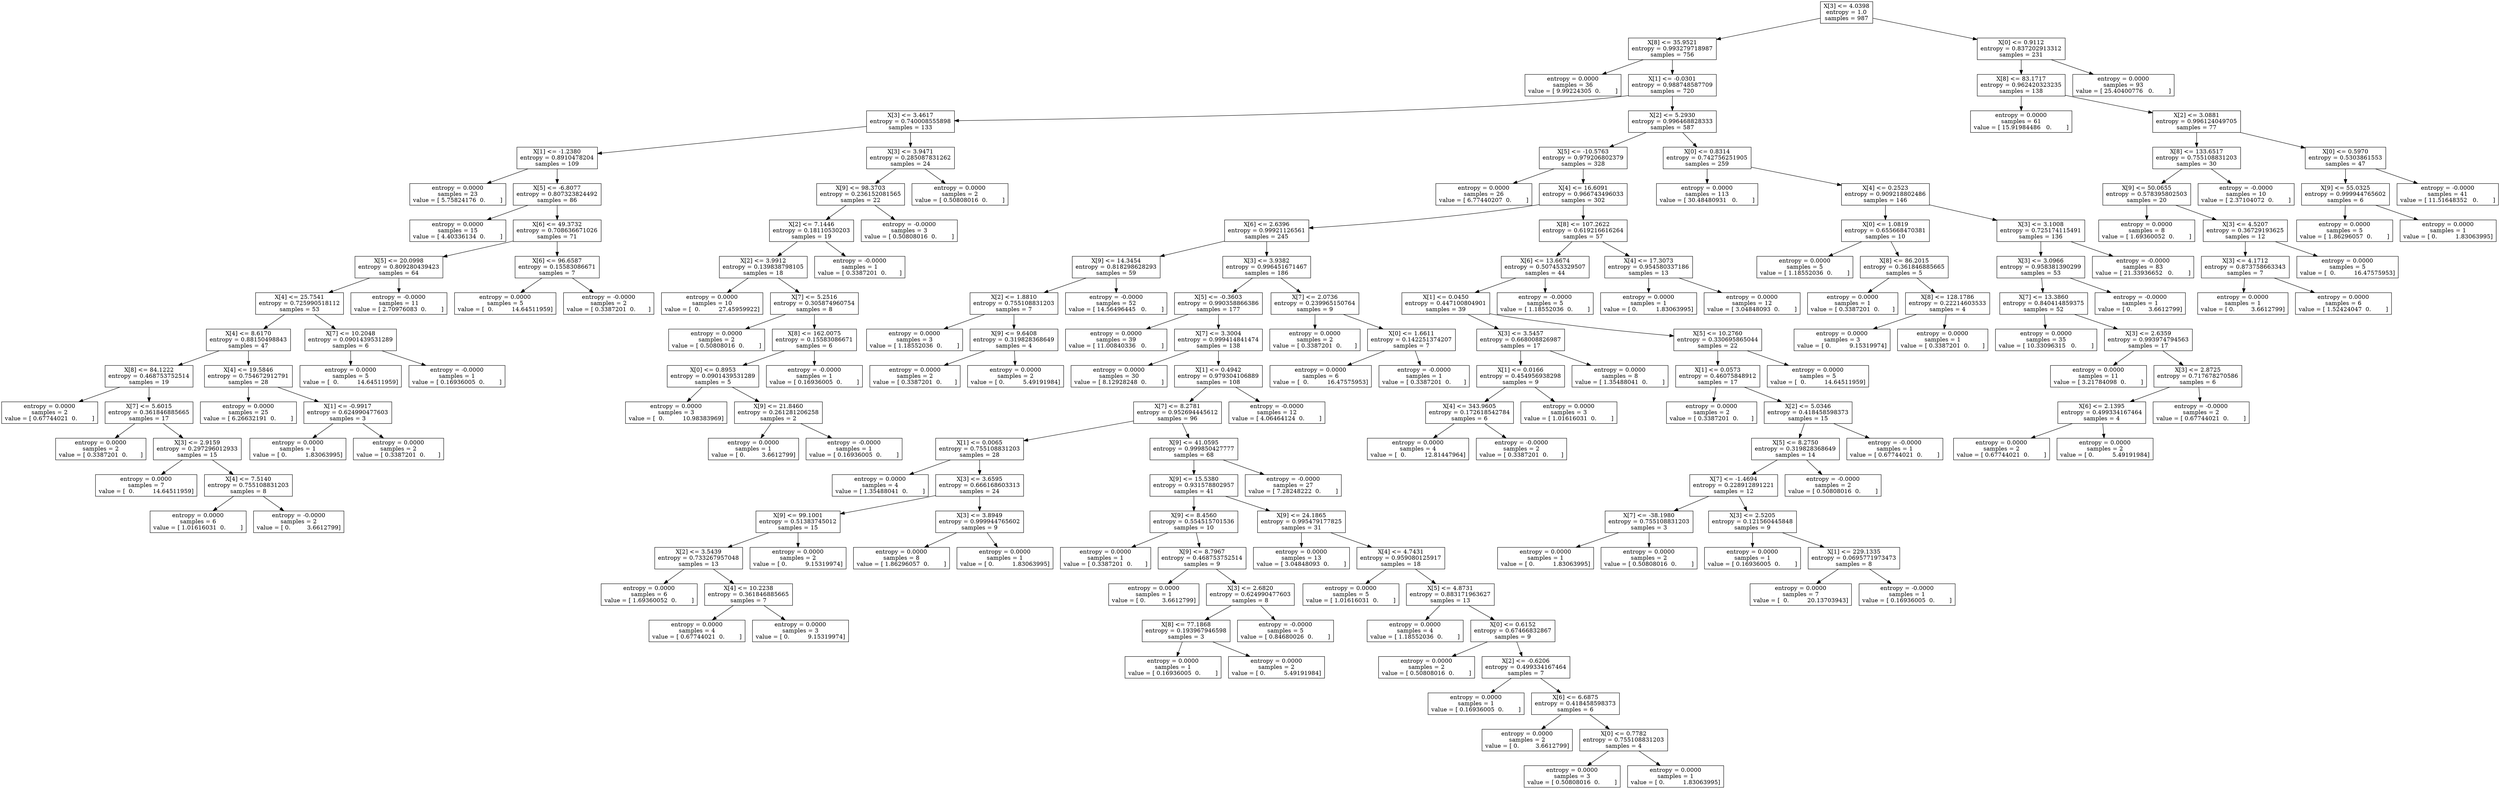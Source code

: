 digraph Tree {
0 [label="X[3] <= 4.0398\nentropy = 1.0\nsamples = 987", shape="box"] ;
1 [label="X[8] <= 35.9521\nentropy = 0.993279718987\nsamples = 756", shape="box"] ;
0 -> 1 ;
2 [label="entropy = 0.0000\nsamples = 36\nvalue = [ 9.99224305  0.        ]", shape="box"] ;
1 -> 2 ;
3 [label="X[1] <= -0.0301\nentropy = 0.988748587709\nsamples = 720", shape="box"] ;
1 -> 3 ;
4 [label="X[3] <= 3.4617\nentropy = 0.740008555898\nsamples = 133", shape="box"] ;
3 -> 4 ;
5 [label="X[1] <= -1.2380\nentropy = 0.8910478204\nsamples = 109", shape="box"] ;
4 -> 5 ;
6 [label="entropy = 0.0000\nsamples = 23\nvalue = [ 5.75824176  0.        ]", shape="box"] ;
5 -> 6 ;
7 [label="X[5] <= -6.8077\nentropy = 0.807323824492\nsamples = 86", shape="box"] ;
5 -> 7 ;
8 [label="entropy = 0.0000\nsamples = 15\nvalue = [ 4.40336134  0.        ]", shape="box"] ;
7 -> 8 ;
9 [label="X[6] <= 49.3732\nentropy = 0.708636671026\nsamples = 71", shape="box"] ;
7 -> 9 ;
10 [label="X[5] <= 20.0998\nentropy = 0.809280439423\nsamples = 64", shape="box"] ;
9 -> 10 ;
11 [label="X[4] <= 25.7541\nentropy = 0.725990518112\nsamples = 53", shape="box"] ;
10 -> 11 ;
12 [label="X[4] <= 8.6170\nentropy = 0.88150498843\nsamples = 47", shape="box"] ;
11 -> 12 ;
13 [label="X[8] <= 84.1222\nentropy = 0.468753752514\nsamples = 19", shape="box"] ;
12 -> 13 ;
14 [label="entropy = 0.0000\nsamples = 2\nvalue = [ 0.67744021  0.        ]", shape="box"] ;
13 -> 14 ;
15 [label="X[7] <= 5.6015\nentropy = 0.361846885665\nsamples = 17", shape="box"] ;
13 -> 15 ;
16 [label="entropy = 0.0000\nsamples = 2\nvalue = [ 0.3387201  0.       ]", shape="box"] ;
15 -> 16 ;
17 [label="X[3] <= 2.9159\nentropy = 0.297296012933\nsamples = 15", shape="box"] ;
15 -> 17 ;
18 [label="entropy = 0.0000\nsamples = 7\nvalue = [  0.          14.64511959]", shape="box"] ;
17 -> 18 ;
19 [label="X[4] <= 7.5140\nentropy = 0.755108831203\nsamples = 8", shape="box"] ;
17 -> 19 ;
20 [label="entropy = 0.0000\nsamples = 6\nvalue = [ 1.01616031  0.        ]", shape="box"] ;
19 -> 20 ;
21 [label="entropy = -0.0000\nsamples = 2\nvalue = [ 0.         3.6612799]", shape="box"] ;
19 -> 21 ;
22 [label="X[4] <= 19.5846\nentropy = 0.754672912791\nsamples = 28", shape="box"] ;
12 -> 22 ;
23 [label="entropy = 0.0000\nsamples = 25\nvalue = [ 6.26632191  0.        ]", shape="box"] ;
22 -> 23 ;
24 [label="X[1] <= -0.9917\nentropy = 0.624990477603\nsamples = 3", shape="box"] ;
22 -> 24 ;
25 [label="entropy = 0.0000\nsamples = 1\nvalue = [ 0.          1.83063995]", shape="box"] ;
24 -> 25 ;
26 [label="entropy = 0.0000\nsamples = 2\nvalue = [ 0.3387201  0.       ]", shape="box"] ;
24 -> 26 ;
27 [label="X[7] <= 10.2048\nentropy = 0.0901439531289\nsamples = 6", shape="box"] ;
11 -> 27 ;
28 [label="entropy = 0.0000\nsamples = 5\nvalue = [  0.          14.64511959]", shape="box"] ;
27 -> 28 ;
29 [label="entropy = -0.0000\nsamples = 1\nvalue = [ 0.16936005  0.        ]", shape="box"] ;
27 -> 29 ;
30 [label="entropy = -0.0000\nsamples = 11\nvalue = [ 2.70976083  0.        ]", shape="box"] ;
10 -> 30 ;
31 [label="X[6] <= 96.6587\nentropy = 0.15583086671\nsamples = 7", shape="box"] ;
9 -> 31 ;
32 [label="entropy = 0.0000\nsamples = 5\nvalue = [  0.          14.64511959]", shape="box"] ;
31 -> 32 ;
33 [label="entropy = -0.0000\nsamples = 2\nvalue = [ 0.3387201  0.       ]", shape="box"] ;
31 -> 33 ;
34 [label="X[3] <= 3.9471\nentropy = 0.285087831262\nsamples = 24", shape="box"] ;
4 -> 34 ;
35 [label="X[9] <= 98.3703\nentropy = 0.236152081565\nsamples = 22", shape="box"] ;
34 -> 35 ;
36 [label="X[2] <= 7.1446\nentropy = 0.18110530203\nsamples = 19", shape="box"] ;
35 -> 36 ;
37 [label="X[2] <= 3.9912\nentropy = 0.139838798105\nsamples = 18", shape="box"] ;
36 -> 37 ;
38 [label="entropy = 0.0000\nsamples = 10\nvalue = [  0.          27.45959922]", shape="box"] ;
37 -> 38 ;
39 [label="X[7] <= 5.2516\nentropy = 0.305874960754\nsamples = 8", shape="box"] ;
37 -> 39 ;
40 [label="entropy = 0.0000\nsamples = 2\nvalue = [ 0.50808016  0.        ]", shape="box"] ;
39 -> 40 ;
41 [label="X[8] <= 162.0075\nentropy = 0.15583086671\nsamples = 6", shape="box"] ;
39 -> 41 ;
42 [label="X[0] <= 0.8953\nentropy = 0.0901439531289\nsamples = 5", shape="box"] ;
41 -> 42 ;
43 [label="entropy = 0.0000\nsamples = 3\nvalue = [  0.          10.98383969]", shape="box"] ;
42 -> 43 ;
44 [label="X[9] <= 21.8460\nentropy = 0.261281206258\nsamples = 2", shape="box"] ;
42 -> 44 ;
45 [label="entropy = 0.0000\nsamples = 1\nvalue = [ 0.         3.6612799]", shape="box"] ;
44 -> 45 ;
46 [label="entropy = -0.0000\nsamples = 1\nvalue = [ 0.16936005  0.        ]", shape="box"] ;
44 -> 46 ;
47 [label="entropy = -0.0000\nsamples = 1\nvalue = [ 0.16936005  0.        ]", shape="box"] ;
41 -> 47 ;
48 [label="entropy = -0.0000\nsamples = 1\nvalue = [ 0.3387201  0.       ]", shape="box"] ;
36 -> 48 ;
49 [label="entropy = -0.0000\nsamples = 3\nvalue = [ 0.50808016  0.        ]", shape="box"] ;
35 -> 49 ;
50 [label="entropy = 0.0000\nsamples = 2\nvalue = [ 0.50808016  0.        ]", shape="box"] ;
34 -> 50 ;
51 [label="X[2] <= 5.2930\nentropy = 0.996468828333\nsamples = 587", shape="box"] ;
3 -> 51 ;
52 [label="X[5] <= -10.5763\nentropy = 0.979206802379\nsamples = 328", shape="box"] ;
51 -> 52 ;
53 [label="entropy = 0.0000\nsamples = 26\nvalue = [ 6.77440207  0.        ]", shape="box"] ;
52 -> 53 ;
54 [label="X[4] <= 16.6091\nentropy = 0.966743496033\nsamples = 302", shape="box"] ;
52 -> 54 ;
55 [label="X[6] <= 2.6396\nentropy = 0.99921126561\nsamples = 245", shape="box"] ;
54 -> 55 ;
56 [label="X[9] <= 14.3454\nentropy = 0.818298628293\nsamples = 59", shape="box"] ;
55 -> 56 ;
57 [label="X[2] <= 1.8810\nentropy = 0.755108831203\nsamples = 7", shape="box"] ;
56 -> 57 ;
58 [label="entropy = 0.0000\nsamples = 3\nvalue = [ 1.18552036  0.        ]", shape="box"] ;
57 -> 58 ;
59 [label="X[9] <= 9.6408\nentropy = 0.319828368649\nsamples = 4", shape="box"] ;
57 -> 59 ;
60 [label="entropy = 0.0000\nsamples = 2\nvalue = [ 0.3387201  0.       ]", shape="box"] ;
59 -> 60 ;
61 [label="entropy = 0.0000\nsamples = 2\nvalue = [ 0.          5.49191984]", shape="box"] ;
59 -> 61 ;
62 [label="entropy = -0.0000\nsamples = 52\nvalue = [ 14.56496445   0.        ]", shape="box"] ;
56 -> 62 ;
63 [label="X[3] <= 3.9382\nentropy = 0.996451671467\nsamples = 186", shape="box"] ;
55 -> 63 ;
64 [label="X[5] <= -0.3603\nentropy = 0.990358866386\nsamples = 177", shape="box"] ;
63 -> 64 ;
65 [label="entropy = 0.0000\nsamples = 39\nvalue = [ 11.00840336   0.        ]", shape="box"] ;
64 -> 65 ;
66 [label="X[7] <= 3.3004\nentropy = 0.999414841474\nsamples = 138", shape="box"] ;
64 -> 66 ;
67 [label="entropy = 0.0000\nsamples = 30\nvalue = [ 8.12928248  0.        ]", shape="box"] ;
66 -> 67 ;
68 [label="X[1] <= 0.4942\nentropy = 0.979304106889\nsamples = 108", shape="box"] ;
66 -> 68 ;
69 [label="X[7] <= 8.2781\nentropy = 0.952694445612\nsamples = 96", shape="box"] ;
68 -> 69 ;
70 [label="X[1] <= 0.0065\nentropy = 0.755108831203\nsamples = 28", shape="box"] ;
69 -> 70 ;
71 [label="entropy = 0.0000\nsamples = 4\nvalue = [ 1.35488041  0.        ]", shape="box"] ;
70 -> 71 ;
72 [label="X[3] <= 3.6595\nentropy = 0.666168603313\nsamples = 24", shape="box"] ;
70 -> 72 ;
73 [label="X[9] <= 99.1001\nentropy = 0.51383745012\nsamples = 15", shape="box"] ;
72 -> 73 ;
74 [label="X[2] <= 3.5439\nentropy = 0.733267957048\nsamples = 13", shape="box"] ;
73 -> 74 ;
75 [label="entropy = 0.0000\nsamples = 6\nvalue = [ 1.69360052  0.        ]", shape="box"] ;
74 -> 75 ;
76 [label="X[4] <= 10.2238\nentropy = 0.361846885665\nsamples = 7", shape="box"] ;
74 -> 76 ;
77 [label="entropy = 0.0000\nsamples = 4\nvalue = [ 0.67744021  0.        ]", shape="box"] ;
76 -> 77 ;
78 [label="entropy = 0.0000\nsamples = 3\nvalue = [ 0.          9.15319974]", shape="box"] ;
76 -> 78 ;
79 [label="entropy = 0.0000\nsamples = 2\nvalue = [ 0.          9.15319974]", shape="box"] ;
73 -> 79 ;
80 [label="X[3] <= 3.8949\nentropy = 0.999944765602\nsamples = 9", shape="box"] ;
72 -> 80 ;
81 [label="entropy = 0.0000\nsamples = 8\nvalue = [ 1.86296057  0.        ]", shape="box"] ;
80 -> 81 ;
82 [label="entropy = 0.0000\nsamples = 1\nvalue = [ 0.          1.83063995]", shape="box"] ;
80 -> 82 ;
83 [label="X[9] <= 41.0595\nentropy = 0.999850427777\nsamples = 68", shape="box"] ;
69 -> 83 ;
84 [label="X[9] <= 15.5380\nentropy = 0.931578802957\nsamples = 41", shape="box"] ;
83 -> 84 ;
85 [label="X[9] <= 8.4560\nentropy = 0.554515701536\nsamples = 10", shape="box"] ;
84 -> 85 ;
86 [label="entropy = 0.0000\nsamples = 1\nvalue = [ 0.3387201  0.       ]", shape="box"] ;
85 -> 86 ;
87 [label="X[9] <= 8.7967\nentropy = 0.468753752514\nsamples = 9", shape="box"] ;
85 -> 87 ;
88 [label="entropy = 0.0000\nsamples = 1\nvalue = [ 0.         3.6612799]", shape="box"] ;
87 -> 88 ;
89 [label="X[3] <= 2.6820\nentropy = 0.624990477603\nsamples = 8", shape="box"] ;
87 -> 89 ;
90 [label="X[8] <= 77.1868\nentropy = 0.193967946598\nsamples = 3", shape="box"] ;
89 -> 90 ;
91 [label="entropy = 0.0000\nsamples = 1\nvalue = [ 0.16936005  0.        ]", shape="box"] ;
90 -> 91 ;
92 [label="entropy = 0.0000\nsamples = 2\nvalue = [ 0.          5.49191984]", shape="box"] ;
90 -> 92 ;
93 [label="entropy = -0.0000\nsamples = 5\nvalue = [ 0.84680026  0.        ]", shape="box"] ;
89 -> 93 ;
94 [label="X[9] <= 24.1865\nentropy = 0.995479177825\nsamples = 31", shape="box"] ;
84 -> 94 ;
95 [label="entropy = 0.0000\nsamples = 13\nvalue = [ 3.04848093  0.        ]", shape="box"] ;
94 -> 95 ;
96 [label="X[4] <= 4.7431\nentropy = 0.959080125917\nsamples = 18", shape="box"] ;
94 -> 96 ;
97 [label="entropy = 0.0000\nsamples = 5\nvalue = [ 1.01616031  0.        ]", shape="box"] ;
96 -> 97 ;
98 [label="X[5] <= 4.8731\nentropy = 0.883171963627\nsamples = 13", shape="box"] ;
96 -> 98 ;
99 [label="entropy = 0.0000\nsamples = 4\nvalue = [ 1.18552036  0.        ]", shape="box"] ;
98 -> 99 ;
100 [label="X[0] <= 0.6152\nentropy = 0.67466832867\nsamples = 9", shape="box"] ;
98 -> 100 ;
101 [label="entropy = 0.0000\nsamples = 2\nvalue = [ 0.50808016  0.        ]", shape="box"] ;
100 -> 101 ;
102 [label="X[2] <= -0.6206\nentropy = 0.499334167464\nsamples = 7", shape="box"] ;
100 -> 102 ;
103 [label="entropy = 0.0000\nsamples = 1\nvalue = [ 0.16936005  0.        ]", shape="box"] ;
102 -> 103 ;
104 [label="X[6] <= 6.6875\nentropy = 0.418458598373\nsamples = 6", shape="box"] ;
102 -> 104 ;
105 [label="entropy = 0.0000\nsamples = 2\nvalue = [ 0.         3.6612799]", shape="box"] ;
104 -> 105 ;
106 [label="X[0] <= 0.7782\nentropy = 0.755108831203\nsamples = 4", shape="box"] ;
104 -> 106 ;
107 [label="entropy = 0.0000\nsamples = 3\nvalue = [ 0.50808016  0.        ]", shape="box"] ;
106 -> 107 ;
108 [label="entropy = 0.0000\nsamples = 1\nvalue = [ 0.          1.83063995]", shape="box"] ;
106 -> 108 ;
109 [label="entropy = -0.0000\nsamples = 27\nvalue = [ 7.28248222  0.        ]", shape="box"] ;
83 -> 109 ;
110 [label="entropy = -0.0000\nsamples = 12\nvalue = [ 4.06464124  0.        ]", shape="box"] ;
68 -> 110 ;
111 [label="X[7] <= 2.0736\nentropy = 0.239965150764\nsamples = 9", shape="box"] ;
63 -> 111 ;
112 [label="entropy = 0.0000\nsamples = 2\nvalue = [ 0.3387201  0.       ]", shape="box"] ;
111 -> 112 ;
113 [label="X[0] <= 1.6611\nentropy = 0.142251374207\nsamples = 7", shape="box"] ;
111 -> 113 ;
114 [label="entropy = 0.0000\nsamples = 6\nvalue = [  0.          16.47575953]", shape="box"] ;
113 -> 114 ;
115 [label="entropy = -0.0000\nsamples = 1\nvalue = [ 0.3387201  0.       ]", shape="box"] ;
113 -> 115 ;
116 [label="X[8] <= 107.2622\nentropy = 0.619216616264\nsamples = 57", shape="box"] ;
54 -> 116 ;
117 [label="X[6] <= 13.6674\nentropy = 0.507453329507\nsamples = 44", shape="box"] ;
116 -> 117 ;
118 [label="X[1] <= 0.0450\nentropy = 0.447100804901\nsamples = 39", shape="box"] ;
117 -> 118 ;
119 [label="X[3] <= 3.5457\nentropy = 0.668008826987\nsamples = 17", shape="box"] ;
118 -> 119 ;
120 [label="X[1] <= 0.0166\nentropy = 0.454956938298\nsamples = 9", shape="box"] ;
119 -> 120 ;
121 [label="X[4] <= 343.9605\nentropy = 0.172618542784\nsamples = 6", shape="box"] ;
120 -> 121 ;
122 [label="entropy = 0.0000\nsamples = 4\nvalue = [  0.          12.81447964]", shape="box"] ;
121 -> 122 ;
123 [label="entropy = -0.0000\nsamples = 2\nvalue = [ 0.3387201  0.       ]", shape="box"] ;
121 -> 123 ;
124 [label="entropy = 0.0000\nsamples = 3\nvalue = [ 1.01616031  0.        ]", shape="box"] ;
120 -> 124 ;
125 [label="entropy = 0.0000\nsamples = 8\nvalue = [ 1.35488041  0.        ]", shape="box"] ;
119 -> 125 ;
126 [label="X[5] <= 10.2760\nentropy = 0.330695865044\nsamples = 22", shape="box"] ;
118 -> 126 ;
127 [label="X[1] <= 0.0573\nentropy = 0.46075848912\nsamples = 17", shape="box"] ;
126 -> 127 ;
128 [label="entropy = 0.0000\nsamples = 2\nvalue = [ 0.3387201  0.       ]", shape="box"] ;
127 -> 128 ;
129 [label="X[2] <= 5.0346\nentropy = 0.418458598373\nsamples = 15", shape="box"] ;
127 -> 129 ;
130 [label="X[5] <= 8.2750\nentropy = 0.319828368649\nsamples = 14", shape="box"] ;
129 -> 130 ;
131 [label="X[7] <= -1.4694\nentropy = 0.228912891221\nsamples = 12", shape="box"] ;
130 -> 131 ;
132 [label="X[7] <= -38.1980\nentropy = 0.755108831203\nsamples = 3", shape="box"] ;
131 -> 132 ;
133 [label="entropy = 0.0000\nsamples = 1\nvalue = [ 0.          1.83063995]", shape="box"] ;
132 -> 133 ;
134 [label="entropy = 0.0000\nsamples = 2\nvalue = [ 0.50808016  0.        ]", shape="box"] ;
132 -> 134 ;
135 [label="X[3] <= 2.5205\nentropy = 0.121560445848\nsamples = 9", shape="box"] ;
131 -> 135 ;
136 [label="entropy = 0.0000\nsamples = 1\nvalue = [ 0.16936005  0.        ]", shape="box"] ;
135 -> 136 ;
137 [label="X[1] <= 229.1335\nentropy = 0.0695771973473\nsamples = 8", shape="box"] ;
135 -> 137 ;
138 [label="entropy = 0.0000\nsamples = 7\nvalue = [  0.          20.13703943]", shape="box"] ;
137 -> 138 ;
139 [label="entropy = -0.0000\nsamples = 1\nvalue = [ 0.16936005  0.        ]", shape="box"] ;
137 -> 139 ;
140 [label="entropy = -0.0000\nsamples = 2\nvalue = [ 0.50808016  0.        ]", shape="box"] ;
130 -> 140 ;
141 [label="entropy = -0.0000\nsamples = 1\nvalue = [ 0.67744021  0.        ]", shape="box"] ;
129 -> 141 ;
142 [label="entropy = 0.0000\nsamples = 5\nvalue = [  0.          14.64511959]", shape="box"] ;
126 -> 142 ;
143 [label="entropy = -0.0000\nsamples = 5\nvalue = [ 1.18552036  0.        ]", shape="box"] ;
117 -> 143 ;
144 [label="X[4] <= 17.3073\nentropy = 0.954580337186\nsamples = 13", shape="box"] ;
116 -> 144 ;
145 [label="entropy = 0.0000\nsamples = 1\nvalue = [ 0.          1.83063995]", shape="box"] ;
144 -> 145 ;
146 [label="entropy = 0.0000\nsamples = 12\nvalue = [ 3.04848093  0.        ]", shape="box"] ;
144 -> 146 ;
147 [label="X[0] <= 0.8314\nentropy = 0.742756251905\nsamples = 259", shape="box"] ;
51 -> 147 ;
148 [label="entropy = 0.0000\nsamples = 113\nvalue = [ 30.48480931   0.        ]", shape="box"] ;
147 -> 148 ;
149 [label="X[4] <= 0.2523\nentropy = 0.909218802486\nsamples = 146", shape="box"] ;
147 -> 149 ;
150 [label="X[0] <= 1.0819\nentropy = 0.655668470381\nsamples = 10", shape="box"] ;
149 -> 150 ;
151 [label="entropy = 0.0000\nsamples = 5\nvalue = [ 1.18552036  0.        ]", shape="box"] ;
150 -> 151 ;
152 [label="X[8] <= 86.2015\nentropy = 0.361846885665\nsamples = 5", shape="box"] ;
150 -> 152 ;
153 [label="entropy = 0.0000\nsamples = 1\nvalue = [ 0.3387201  0.       ]", shape="box"] ;
152 -> 153 ;
154 [label="X[8] <= 128.1786\nentropy = 0.22214603533\nsamples = 4", shape="box"] ;
152 -> 154 ;
155 [label="entropy = 0.0000\nsamples = 3\nvalue = [ 0.          9.15319974]", shape="box"] ;
154 -> 155 ;
156 [label="entropy = 0.0000\nsamples = 1\nvalue = [ 0.3387201  0.       ]", shape="box"] ;
154 -> 156 ;
157 [label="X[3] <= 3.1008\nentropy = 0.725174115491\nsamples = 136", shape="box"] ;
149 -> 157 ;
158 [label="X[3] <= 3.0966\nentropy = 0.958381390299\nsamples = 53", shape="box"] ;
157 -> 158 ;
159 [label="X[7] <= 13.3860\nentropy = 0.840414859375\nsamples = 52", shape="box"] ;
158 -> 159 ;
160 [label="entropy = 0.0000\nsamples = 35\nvalue = [ 10.33096315   0.        ]", shape="box"] ;
159 -> 160 ;
161 [label="X[3] <= 2.6359\nentropy = 0.993974794563\nsamples = 17", shape="box"] ;
159 -> 161 ;
162 [label="entropy = 0.0000\nsamples = 11\nvalue = [ 3.21784098  0.        ]", shape="box"] ;
161 -> 162 ;
163 [label="X[3] <= 2.8725\nentropy = 0.717678270586\nsamples = 6", shape="box"] ;
161 -> 163 ;
164 [label="X[6] <= 2.1395\nentropy = 0.499334167464\nsamples = 4", shape="box"] ;
163 -> 164 ;
165 [label="entropy = 0.0000\nsamples = 2\nvalue = [ 0.67744021  0.        ]", shape="box"] ;
164 -> 165 ;
166 [label="entropy = 0.0000\nsamples = 2\nvalue = [ 0.          5.49191984]", shape="box"] ;
164 -> 166 ;
167 [label="entropy = -0.0000\nsamples = 2\nvalue = [ 0.67744021  0.        ]", shape="box"] ;
163 -> 167 ;
168 [label="entropy = -0.0000\nsamples = 1\nvalue = [ 0.         3.6612799]", shape="box"] ;
158 -> 168 ;
169 [label="entropy = -0.0000\nsamples = 83\nvalue = [ 21.33936652   0.        ]", shape="box"] ;
157 -> 169 ;
170 [label="X[0] <= 0.9112\nentropy = 0.837202913312\nsamples = 231", shape="box"] ;
0 -> 170 ;
171 [label="X[8] <= 83.1717\nentropy = 0.962420323235\nsamples = 138", shape="box"] ;
170 -> 171 ;
172 [label="entropy = 0.0000\nsamples = 61\nvalue = [ 15.91984486   0.        ]", shape="box"] ;
171 -> 172 ;
173 [label="X[2] <= 3.0881\nentropy = 0.996124049705\nsamples = 77", shape="box"] ;
171 -> 173 ;
174 [label="X[8] <= 133.6517\nentropy = 0.755108831203\nsamples = 30", shape="box"] ;
173 -> 174 ;
175 [label="X[9] <= 50.0655\nentropy = 0.578395802503\nsamples = 20", shape="box"] ;
174 -> 175 ;
176 [label="entropy = 0.0000\nsamples = 8\nvalue = [ 1.69360052  0.        ]", shape="box"] ;
175 -> 176 ;
177 [label="X[3] <= 4.5207\nentropy = 0.36729193625\nsamples = 12", shape="box"] ;
175 -> 177 ;
178 [label="X[3] <= 4.1712\nentropy = 0.873758663343\nsamples = 7", shape="box"] ;
177 -> 178 ;
179 [label="entropy = 0.0000\nsamples = 1\nvalue = [ 0.         3.6612799]", shape="box"] ;
178 -> 179 ;
180 [label="entropy = 0.0000\nsamples = 6\nvalue = [ 1.52424047  0.        ]", shape="box"] ;
178 -> 180 ;
181 [label="entropy = 0.0000\nsamples = 5\nvalue = [  0.          16.47575953]", shape="box"] ;
177 -> 181 ;
182 [label="entropy = -0.0000\nsamples = 10\nvalue = [ 2.37104072  0.        ]", shape="box"] ;
174 -> 182 ;
183 [label="X[0] <= 0.5970\nentropy = 0.5303861553\nsamples = 47", shape="box"] ;
173 -> 183 ;
184 [label="X[9] <= 55.0325\nentropy = 0.999944765602\nsamples = 6", shape="box"] ;
183 -> 184 ;
185 [label="entropy = 0.0000\nsamples = 5\nvalue = [ 1.86296057  0.        ]", shape="box"] ;
184 -> 185 ;
186 [label="entropy = 0.0000\nsamples = 1\nvalue = [ 0.          1.83063995]", shape="box"] ;
184 -> 186 ;
187 [label="entropy = -0.0000\nsamples = 41\nvalue = [ 11.51648352   0.        ]", shape="box"] ;
183 -> 187 ;
188 [label="entropy = 0.0000\nsamples = 93\nvalue = [ 25.40400776   0.        ]", shape="box"] ;
170 -> 188 ;
}